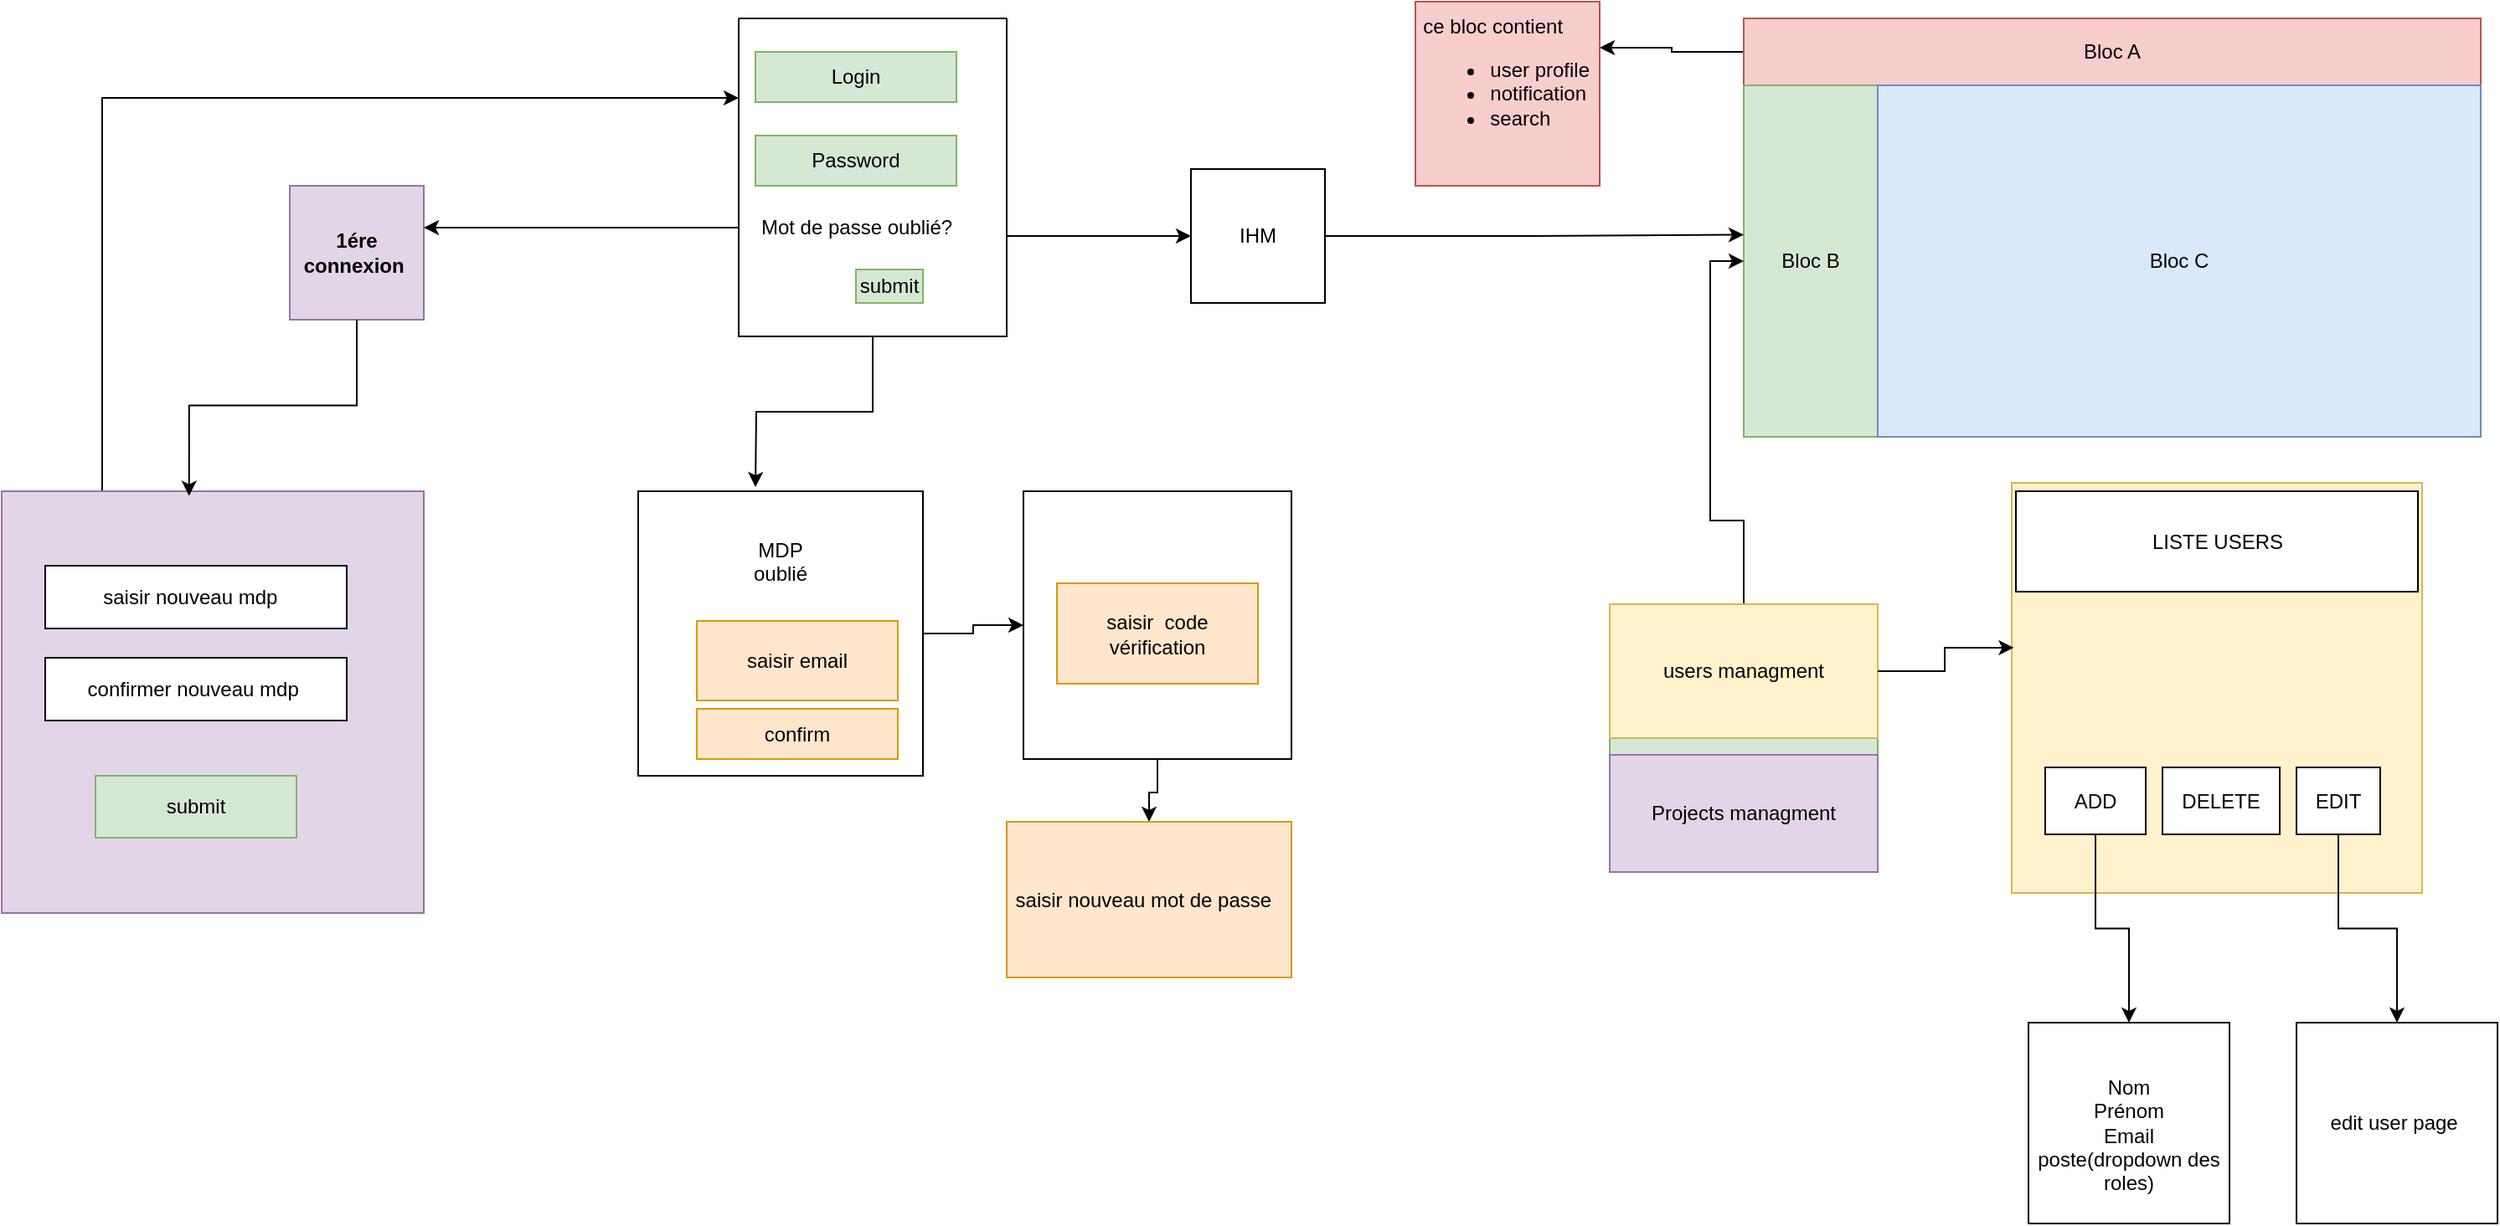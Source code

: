 <mxfile scale="1" border="0" version="24.6.4" type="device">
  <diagram name="Page-1" id="HbWn4fBAT66-o-Pd7Z7B">
    <mxGraphModel dx="2117" dy="629" grid="1" gridSize="10" guides="1" tooltips="1" connect="1" arrows="1" fold="1" page="1" pageScale="1" pageWidth="827" pageHeight="1169" math="0" shadow="0">
      <root>
        <mxCell id="0" />
        <mxCell id="1" parent="0" />
        <mxCell id="TjdyM8zFQbpC29eJfy2d-43" style="edgeStyle=orthogonalEdgeStyle;rounded=0;orthogonalLoop=1;jettySize=auto;html=1;entryX=0;entryY=0.5;entryDx=0;entryDy=0;" parent="1" source="TjdyM8zFQbpC29eJfy2d-1" target="TjdyM8zFQbpC29eJfy2d-2" edge="1">
          <mxGeometry relative="1" as="geometry" />
        </mxCell>
        <mxCell id="TjdyM8zFQbpC29eJfy2d-1" value="MDP&lt;div&gt;oublié&lt;/div&gt;&lt;div&gt;&lt;br&gt;&lt;/div&gt;&lt;div&gt;&lt;br&gt;&lt;/div&gt;&lt;div&gt;&lt;br&gt;&lt;/div&gt;&lt;div&gt;&lt;br&gt;&lt;/div&gt;&lt;div&gt;&lt;br&gt;&lt;/div&gt;&lt;div&gt;&amp;nbsp;&lt;/div&gt;" style="whiteSpace=wrap;html=1;aspect=fixed;" parent="1" vertex="1">
          <mxGeometry x="-100" y="322.5" width="170" height="170" as="geometry" />
        </mxCell>
        <mxCell id="TjdyM8zFQbpC29eJfy2d-47" style="edgeStyle=orthogonalEdgeStyle;rounded=0;orthogonalLoop=1;jettySize=auto;html=1;" parent="1" source="TjdyM8zFQbpC29eJfy2d-2" target="TjdyM8zFQbpC29eJfy2d-46" edge="1">
          <mxGeometry relative="1" as="geometry" />
        </mxCell>
        <mxCell id="TjdyM8zFQbpC29eJfy2d-2" value="" style="whiteSpace=wrap;html=1;aspect=fixed;" parent="1" vertex="1">
          <mxGeometry x="130" y="322.5" width="160" height="160" as="geometry" />
        </mxCell>
        <mxCell id="TjdyM8zFQbpC29eJfy2d-3" value="IHM" style="whiteSpace=wrap;html=1;aspect=fixed;" parent="1" vertex="1">
          <mxGeometry x="230" y="130" width="80" height="80" as="geometry" />
        </mxCell>
        <mxCell id="TjdyM8zFQbpC29eJfy2d-7" value="" style="rounded=0;whiteSpace=wrap;html=1;" parent="1" vertex="1">
          <mxGeometry x="560" y="40" width="440" height="250" as="geometry" />
        </mxCell>
        <mxCell id="TjdyM8zFQbpC29eJfy2d-41" style="edgeStyle=orthogonalEdgeStyle;rounded=0;orthogonalLoop=1;jettySize=auto;html=1;entryX=0;entryY=0.5;entryDx=0;entryDy=0;" parent="1" source="TjdyM8zFQbpC29eJfy2d-8" target="TjdyM8zFQbpC29eJfy2d-3" edge="1">
          <mxGeometry relative="1" as="geometry">
            <Array as="points">
              <mxPoint x="150" y="170" />
              <mxPoint x="150" y="170" />
            </Array>
          </mxGeometry>
        </mxCell>
        <mxCell id="TjdyM8zFQbpC29eJfy2d-49" style="edgeStyle=orthogonalEdgeStyle;rounded=0;orthogonalLoop=1;jettySize=auto;html=1;" parent="1" source="TjdyM8zFQbpC29eJfy2d-8" edge="1">
          <mxGeometry relative="1" as="geometry">
            <mxPoint x="-30" y="320" as="targetPoint" />
          </mxGeometry>
        </mxCell>
        <mxCell id="TjdyM8zFQbpC29eJfy2d-8" value="" style="swimlane;startSize=0;" parent="1" vertex="1">
          <mxGeometry x="-40" y="40" width="160" height="190" as="geometry" />
        </mxCell>
        <mxCell id="TjdyM8zFQbpC29eJfy2d-9" value="Login" style="rounded=0;whiteSpace=wrap;html=1;fillColor=#d5e8d4;strokeColor=#82b366;" parent="TjdyM8zFQbpC29eJfy2d-8" vertex="1">
          <mxGeometry x="10" y="20" width="120" height="30" as="geometry" />
        </mxCell>
        <mxCell id="TjdyM8zFQbpC29eJfy2d-10" value="Password" style="rounded=0;whiteSpace=wrap;html=1;fillColor=#d5e8d4;strokeColor=#82b366;" parent="TjdyM8zFQbpC29eJfy2d-8" vertex="1">
          <mxGeometry x="10" y="70" width="120" height="30" as="geometry" />
        </mxCell>
        <mxCell id="TjdyM8zFQbpC29eJfy2d-11" value="submit" style="rounded=0;whiteSpace=wrap;html=1;fillColor=#d5e8d4;strokeColor=#82b366;" parent="TjdyM8zFQbpC29eJfy2d-8" vertex="1">
          <mxGeometry x="70" y="150" width="40" height="20" as="geometry" />
        </mxCell>
        <mxCell id="TjdyM8zFQbpC29eJfy2d-40" value="Mot de passe oublié?" style="text;html=1;align=center;verticalAlign=middle;resizable=0;points=[];autosize=1;strokeColor=none;fillColor=none;" parent="TjdyM8zFQbpC29eJfy2d-8" vertex="1">
          <mxGeometry y="110" width="140" height="30" as="geometry" />
        </mxCell>
        <mxCell id="TjdyM8zFQbpC29eJfy2d-24" style="edgeStyle=orthogonalEdgeStyle;rounded=0;orthogonalLoop=1;jettySize=auto;html=1;entryX=1;entryY=0.25;entryDx=0;entryDy=0;" parent="1" source="TjdyM8zFQbpC29eJfy2d-19" target="TjdyM8zFQbpC29eJfy2d-23" edge="1">
          <mxGeometry relative="1" as="geometry" />
        </mxCell>
        <mxCell id="TjdyM8zFQbpC29eJfy2d-19" value="Bloc A" style="rounded=0;whiteSpace=wrap;html=1;fillColor=#f8cecc;strokeColor=#b85450;" parent="1" vertex="1">
          <mxGeometry x="560" y="40" width="440" height="40" as="geometry" />
        </mxCell>
        <mxCell id="TjdyM8zFQbpC29eJfy2d-20" value="Bloc B" style="rounded=0;whiteSpace=wrap;html=1;fillColor=#d5e8d4;strokeColor=#82b366;" parent="1" vertex="1">
          <mxGeometry x="560" y="80" width="80" height="210" as="geometry" />
        </mxCell>
        <mxCell id="TjdyM8zFQbpC29eJfy2d-21" value="Bloc C" style="rounded=0;whiteSpace=wrap;html=1;fillColor=#dae8fc;strokeColor=#6c8ebf;" parent="1" vertex="1">
          <mxGeometry x="640" y="80" width="360" height="210" as="geometry" />
        </mxCell>
        <mxCell id="TjdyM8zFQbpC29eJfy2d-23" value="&lt;div style=&quot;text-align: left;&quot;&gt;&lt;span style=&quot;background-color: transparent; color: light-dark(rgb(0, 0, 0), rgb(255, 255, 255));&quot;&gt;ce bloc contient&amp;nbsp;&lt;/span&gt;&lt;/div&gt;&lt;div style=&quot;text-align: left;&quot;&gt;&lt;ul&gt;&lt;li&gt;user profile&lt;/li&gt;&lt;li&gt;notification&amp;nbsp;&lt;/li&gt;&lt;li&gt;&lt;span style=&quot;background-color: transparent; color: light-dark(rgb(0, 0, 0), rgb(255, 255, 255));&quot;&gt;search&lt;/span&gt;&lt;/li&gt;&lt;/ul&gt;&lt;/div&gt;&lt;div&gt;&lt;div&gt;&lt;br&gt;&lt;/div&gt;&lt;/div&gt;" style="whiteSpace=wrap;html=1;aspect=fixed;fillColor=#f8cecc;strokeColor=#b85450;" parent="1" vertex="1">
          <mxGeometry x="364" y="30" width="110" height="110" as="geometry" />
        </mxCell>
        <mxCell id="TjdyM8zFQbpC29eJfy2d-25" value="" style="whiteSpace=wrap;html=1;aspect=fixed;fillColor=#d5e8d4;strokeColor=#82b366;" parent="1" vertex="1">
          <mxGeometry x="480" y="390" width="160" height="160" as="geometry" />
        </mxCell>
        <mxCell id="TjdyM8zFQbpC29eJfy2d-34" style="edgeStyle=orthogonalEdgeStyle;rounded=0;orthogonalLoop=1;jettySize=auto;html=1;entryX=0;entryY=0.5;entryDx=0;entryDy=0;" parent="1" source="TjdyM8zFQbpC29eJfy2d-26" target="TjdyM8zFQbpC29eJfy2d-20" edge="1">
          <mxGeometry relative="1" as="geometry" />
        </mxCell>
        <mxCell id="TjdyM8zFQbpC29eJfy2d-26" value="users managment" style="rounded=0;whiteSpace=wrap;html=1;fillColor=#fff2cc;strokeColor=#d6b656;" parent="1" vertex="1">
          <mxGeometry x="480" y="390" width="160" height="80" as="geometry" />
        </mxCell>
        <mxCell id="TjdyM8zFQbpC29eJfy2d-27" value="Projects managment" style="rounded=0;whiteSpace=wrap;html=1;fillColor=#e1d5e7;strokeColor=#9673a6;" parent="1" vertex="1">
          <mxGeometry x="480" y="480" width="160" height="70" as="geometry" />
        </mxCell>
        <mxCell id="TjdyM8zFQbpC29eJfy2d-29" value="&lt;div&gt;&lt;br&gt;&lt;/div&gt;" style="whiteSpace=wrap;html=1;aspect=fixed;fillColor=#fff2cc;strokeColor=#d6b656;align=left;" parent="1" vertex="1">
          <mxGeometry x="720" y="317.5" width="245" height="245" as="geometry" />
        </mxCell>
        <mxCell id="TjdyM8zFQbpC29eJfy2d-30" value="LISTE USERS" style="rounded=0;whiteSpace=wrap;html=1;" parent="1" vertex="1">
          <mxGeometry x="722.5" y="322.5" width="240" height="60" as="geometry" />
        </mxCell>
        <mxCell id="TjdyM8zFQbpC29eJfy2d-38" style="edgeStyle=orthogonalEdgeStyle;rounded=0;orthogonalLoop=1;jettySize=auto;html=1;" parent="1" source="TjdyM8zFQbpC29eJfy2d-31" target="TjdyM8zFQbpC29eJfy2d-36" edge="1">
          <mxGeometry relative="1" as="geometry" />
        </mxCell>
        <mxCell id="TjdyM8zFQbpC29eJfy2d-31" value="ADD" style="rounded=0;whiteSpace=wrap;html=1;" parent="1" vertex="1">
          <mxGeometry x="740" y="487.5" width="60" height="40" as="geometry" />
        </mxCell>
        <mxCell id="TjdyM8zFQbpC29eJfy2d-32" value="DELETE" style="rounded=0;whiteSpace=wrap;html=1;" parent="1" vertex="1">
          <mxGeometry x="810" y="487.5" width="70" height="40" as="geometry" />
        </mxCell>
        <mxCell id="TjdyM8zFQbpC29eJfy2d-39" style="edgeStyle=orthogonalEdgeStyle;rounded=0;orthogonalLoop=1;jettySize=auto;html=1;" parent="1" source="TjdyM8zFQbpC29eJfy2d-33" target="TjdyM8zFQbpC29eJfy2d-37" edge="1">
          <mxGeometry relative="1" as="geometry" />
        </mxCell>
        <mxCell id="TjdyM8zFQbpC29eJfy2d-33" value="EDIT" style="rounded=0;whiteSpace=wrap;html=1;" parent="1" vertex="1">
          <mxGeometry x="890" y="487.5" width="50" height="40" as="geometry" />
        </mxCell>
        <mxCell id="TjdyM8zFQbpC29eJfy2d-35" style="edgeStyle=orthogonalEdgeStyle;rounded=0;orthogonalLoop=1;jettySize=auto;html=1;entryX=0.005;entryY=0.402;entryDx=0;entryDy=0;entryPerimeter=0;" parent="1" source="TjdyM8zFQbpC29eJfy2d-26" target="TjdyM8zFQbpC29eJfy2d-29" edge="1">
          <mxGeometry relative="1" as="geometry" />
        </mxCell>
        <mxCell id="TjdyM8zFQbpC29eJfy2d-36" value="&lt;div&gt;&lt;br&gt;&lt;/div&gt;Nom&lt;div&gt;Prénom&lt;/div&gt;&lt;div&gt;Email&lt;/div&gt;&lt;div&gt;poste(dropdown des roles)&lt;/div&gt;" style="whiteSpace=wrap;html=1;aspect=fixed;" parent="1" vertex="1">
          <mxGeometry x="730" y="640" width="120" height="120" as="geometry" />
        </mxCell>
        <mxCell id="TjdyM8zFQbpC29eJfy2d-37" value="edit user page&amp;nbsp;" style="whiteSpace=wrap;html=1;aspect=fixed;" parent="1" vertex="1">
          <mxGeometry x="890" y="640" width="120" height="120" as="geometry" />
        </mxCell>
        <mxCell id="TjdyM8zFQbpC29eJfy2d-42" value="saisir email" style="rounded=0;whiteSpace=wrap;html=1;fillColor=#ffe6cc;strokeColor=#d79b00;" parent="1" vertex="1">
          <mxGeometry x="-65" y="400" width="120" height="47.5" as="geometry" />
        </mxCell>
        <mxCell id="TjdyM8zFQbpC29eJfy2d-44" value="saisir&amp;nbsp; code vérification" style="rounded=0;whiteSpace=wrap;html=1;fillColor=#ffe6cc;strokeColor=#d79b00;" parent="1" vertex="1">
          <mxGeometry x="150" y="377.5" width="120" height="60" as="geometry" />
        </mxCell>
        <mxCell id="TjdyM8zFQbpC29eJfy2d-45" value="confirm" style="rounded=0;whiteSpace=wrap;html=1;fillColor=#ffe6cc;strokeColor=#d79b00;" parent="1" vertex="1">
          <mxGeometry x="-65" y="452.5" width="120" height="30" as="geometry" />
        </mxCell>
        <mxCell id="TjdyM8zFQbpC29eJfy2d-46" value="saisir nouveau mot de passe&amp;nbsp;&amp;nbsp;" style="rounded=0;whiteSpace=wrap;html=1;fillColor=#ffe6cc;strokeColor=#d79b00;" parent="1" vertex="1">
          <mxGeometry x="120" y="520" width="170" height="93" as="geometry" />
        </mxCell>
        <mxCell id="RMezayaGzcDHLrbHB1K9-2" value="&lt;b&gt;1ére connexion&amp;nbsp;&lt;/b&gt;" style="whiteSpace=wrap;html=1;aspect=fixed;fillColor=#e1d5e7;strokeColor=#9673a6;" parent="1" vertex="1">
          <mxGeometry x="-308" y="140" width="80" height="80" as="geometry" />
        </mxCell>
        <mxCell id="RMezayaGzcDHLrbHB1K9-3" style="edgeStyle=orthogonalEdgeStyle;rounded=0;orthogonalLoop=1;jettySize=auto;html=1;" parent="1" source="TjdyM8zFQbpC29eJfy2d-40" target="RMezayaGzcDHLrbHB1K9-2" edge="1">
          <mxGeometry relative="1" as="geometry">
            <Array as="points">
              <mxPoint x="-240" y="165" />
              <mxPoint x="-240" y="165" />
            </Array>
          </mxGeometry>
        </mxCell>
        <mxCell id="RMezayaGzcDHLrbHB1K9-10" style="edgeStyle=orthogonalEdgeStyle;rounded=0;orthogonalLoop=1;jettySize=auto;html=1;entryX=0;entryY=0.25;entryDx=0;entryDy=0;" parent="1" source="RMezayaGzcDHLrbHB1K9-4" target="TjdyM8zFQbpC29eJfy2d-8" edge="1">
          <mxGeometry relative="1" as="geometry">
            <Array as="points">
              <mxPoint x="-420" y="88" />
            </Array>
          </mxGeometry>
        </mxCell>
        <mxCell id="RMezayaGzcDHLrbHB1K9-4" value="" style="whiteSpace=wrap;html=1;aspect=fixed;fillColor=#e1d5e7;strokeColor=#9673a6;" parent="1" vertex="1">
          <mxGeometry x="-480" y="322.5" width="252" height="252" as="geometry" />
        </mxCell>
        <mxCell id="RMezayaGzcDHLrbHB1K9-6" value="saisir nouveau mdp&amp;nbsp;&amp;nbsp;" style="rounded=0;whiteSpace=wrap;html=1;" parent="1" vertex="1">
          <mxGeometry x="-454" y="367" width="180" height="37.5" as="geometry" />
        </mxCell>
        <mxCell id="RMezayaGzcDHLrbHB1K9-7" value="confirmer nouveau mdp&amp;nbsp;" style="rounded=0;whiteSpace=wrap;html=1;" parent="1" vertex="1">
          <mxGeometry x="-454" y="422" width="180" height="37.5" as="geometry" />
        </mxCell>
        <mxCell id="RMezayaGzcDHLrbHB1K9-8" style="edgeStyle=orthogonalEdgeStyle;rounded=0;orthogonalLoop=1;jettySize=auto;html=1;entryX=0.444;entryY=0.011;entryDx=0;entryDy=0;entryPerimeter=0;" parent="1" source="RMezayaGzcDHLrbHB1K9-2" target="RMezayaGzcDHLrbHB1K9-4" edge="1">
          <mxGeometry relative="1" as="geometry" />
        </mxCell>
        <mxCell id="RMezayaGzcDHLrbHB1K9-9" value="submit" style="rounded=0;whiteSpace=wrap;html=1;fillColor=#d5e8d4;strokeColor=#82b366;" parent="1" vertex="1">
          <mxGeometry x="-424" y="492.5" width="120" height="37" as="geometry" />
        </mxCell>
        <mxCell id="RMezayaGzcDHLrbHB1K9-11" style="edgeStyle=orthogonalEdgeStyle;rounded=0;orthogonalLoop=1;jettySize=auto;html=1;entryX=0;entryY=0.425;entryDx=0;entryDy=0;entryPerimeter=0;" parent="1" source="TjdyM8zFQbpC29eJfy2d-3" target="TjdyM8zFQbpC29eJfy2d-20" edge="1">
          <mxGeometry relative="1" as="geometry" />
        </mxCell>
      </root>
    </mxGraphModel>
  </diagram>
</mxfile>
